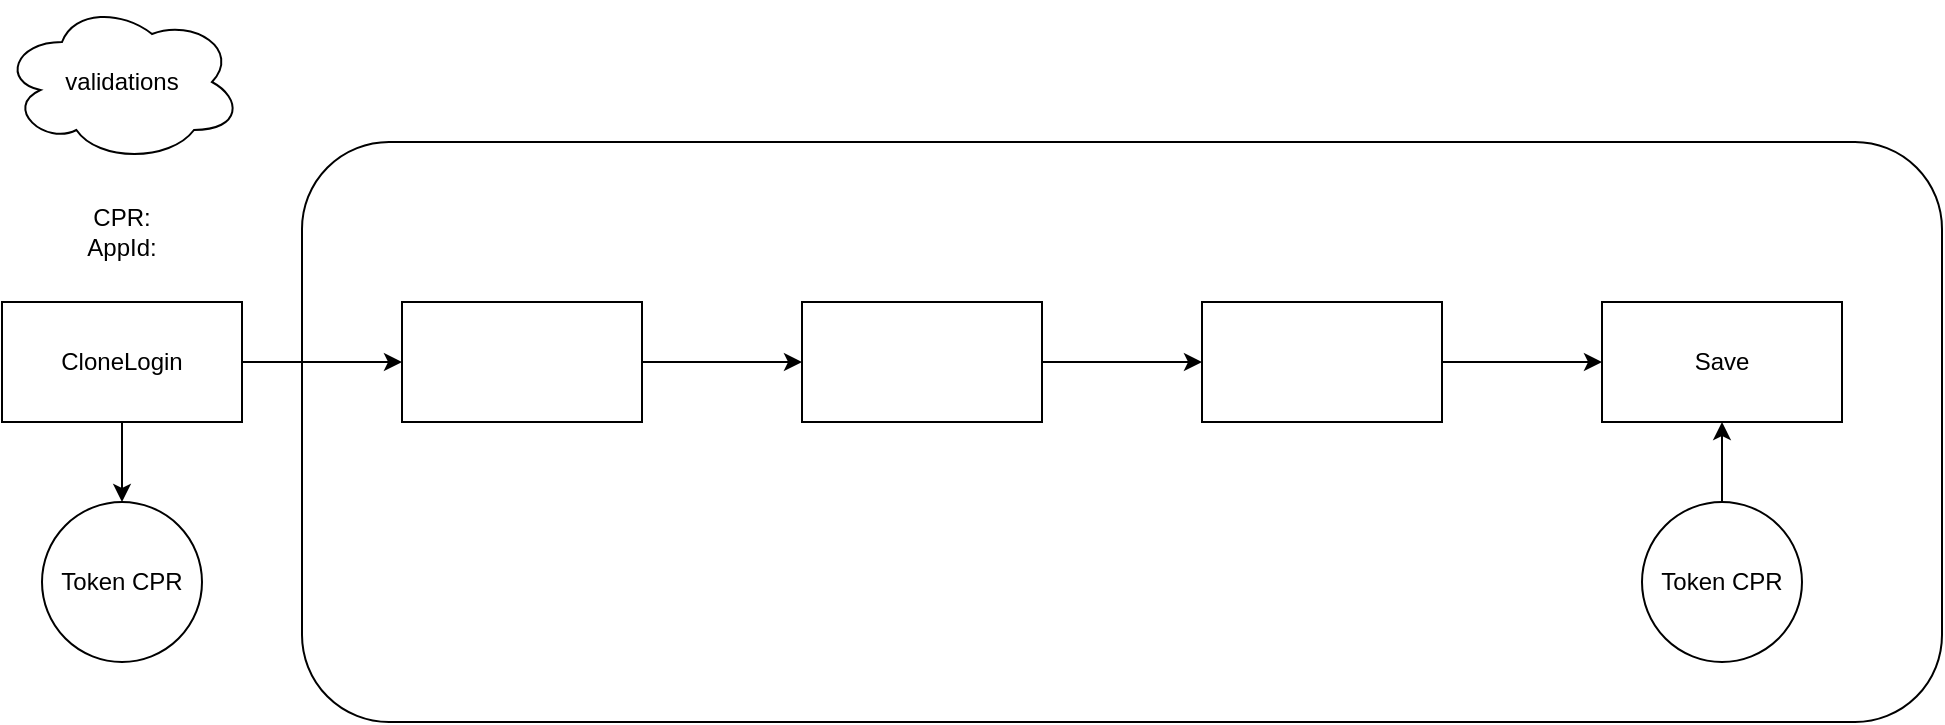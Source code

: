 <mxfile version="21.7.2" type="github">
  <diagram name="Page-1" id="j-kkiw5hQtRI1JpbH-Cw">
    <mxGraphModel dx="1434" dy="754" grid="1" gridSize="10" guides="1" tooltips="1" connect="1" arrows="1" fold="1" page="1" pageScale="1" pageWidth="2339" pageHeight="3300" math="0" shadow="0">
      <root>
        <mxCell id="0" />
        <mxCell id="1" parent="0" />
        <mxCell id="Fu96pCQnX0cPRKdTWxb7-20" value="" style="rounded=1;whiteSpace=wrap;html=1;" vertex="1" parent="1">
          <mxGeometry x="320" y="200" width="820" height="290" as="geometry" />
        </mxCell>
        <mxCell id="Fu96pCQnX0cPRKdTWxb7-5" value="" style="edgeStyle=orthogonalEdgeStyle;rounded=0;orthogonalLoop=1;jettySize=auto;html=1;" edge="1" parent="1" source="Fu96pCQnX0cPRKdTWxb7-1" target="Fu96pCQnX0cPRKdTWxb7-4">
          <mxGeometry relative="1" as="geometry" />
        </mxCell>
        <mxCell id="Fu96pCQnX0cPRKdTWxb7-14" value="" style="edgeStyle=orthogonalEdgeStyle;rounded=0;orthogonalLoop=1;jettySize=auto;html=1;" edge="1" parent="1" source="Fu96pCQnX0cPRKdTWxb7-1" target="Fu96pCQnX0cPRKdTWxb7-12">
          <mxGeometry relative="1" as="geometry" />
        </mxCell>
        <mxCell id="Fu96pCQnX0cPRKdTWxb7-1" value="CloneLogin" style="rounded=0;whiteSpace=wrap;html=1;" vertex="1" parent="1">
          <mxGeometry x="170" y="280" width="120" height="60" as="geometry" />
        </mxCell>
        <mxCell id="Fu96pCQnX0cPRKdTWxb7-2" value="CPR:&lt;br&gt;AppId:" style="text;html=1;strokeColor=none;fillColor=none;align=center;verticalAlign=middle;whiteSpace=wrap;rounded=0;" vertex="1" parent="1">
          <mxGeometry x="200" y="230" width="60" height="30" as="geometry" />
        </mxCell>
        <mxCell id="Fu96pCQnX0cPRKdTWxb7-3" value="validations" style="ellipse;shape=cloud;whiteSpace=wrap;html=1;" vertex="1" parent="1">
          <mxGeometry x="170" y="130" width="120" height="80" as="geometry" />
        </mxCell>
        <mxCell id="Fu96pCQnX0cPRKdTWxb7-7" value="" style="edgeStyle=orthogonalEdgeStyle;rounded=0;orthogonalLoop=1;jettySize=auto;html=1;" edge="1" parent="1" source="Fu96pCQnX0cPRKdTWxb7-4" target="Fu96pCQnX0cPRKdTWxb7-6">
          <mxGeometry relative="1" as="geometry" />
        </mxCell>
        <mxCell id="Fu96pCQnX0cPRKdTWxb7-4" value="" style="rounded=0;whiteSpace=wrap;html=1;" vertex="1" parent="1">
          <mxGeometry x="370" y="280" width="120" height="60" as="geometry" />
        </mxCell>
        <mxCell id="Fu96pCQnX0cPRKdTWxb7-9" value="" style="edgeStyle=orthogonalEdgeStyle;rounded=0;orthogonalLoop=1;jettySize=auto;html=1;" edge="1" parent="1" source="Fu96pCQnX0cPRKdTWxb7-6" target="Fu96pCQnX0cPRKdTWxb7-8">
          <mxGeometry relative="1" as="geometry" />
        </mxCell>
        <mxCell id="Fu96pCQnX0cPRKdTWxb7-6" value="" style="rounded=0;whiteSpace=wrap;html=1;" vertex="1" parent="1">
          <mxGeometry x="570" y="280" width="120" height="60" as="geometry" />
        </mxCell>
        <mxCell id="Fu96pCQnX0cPRKdTWxb7-11" value="" style="edgeStyle=orthogonalEdgeStyle;rounded=0;orthogonalLoop=1;jettySize=auto;html=1;" edge="1" parent="1" source="Fu96pCQnX0cPRKdTWxb7-8" target="Fu96pCQnX0cPRKdTWxb7-10">
          <mxGeometry relative="1" as="geometry" />
        </mxCell>
        <mxCell id="Fu96pCQnX0cPRKdTWxb7-8" value="" style="rounded=0;whiteSpace=wrap;html=1;" vertex="1" parent="1">
          <mxGeometry x="770" y="280" width="120" height="60" as="geometry" />
        </mxCell>
        <mxCell id="Fu96pCQnX0cPRKdTWxb7-10" value="Save" style="rounded=0;whiteSpace=wrap;html=1;" vertex="1" parent="1">
          <mxGeometry x="970" y="280" width="120" height="60" as="geometry" />
        </mxCell>
        <mxCell id="Fu96pCQnX0cPRKdTWxb7-12" value="Token CPR" style="ellipse;whiteSpace=wrap;html=1;aspect=fixed;" vertex="1" parent="1">
          <mxGeometry x="190" y="380" width="80" height="80" as="geometry" />
        </mxCell>
        <mxCell id="Fu96pCQnX0cPRKdTWxb7-19" value="" style="edgeStyle=orthogonalEdgeStyle;rounded=0;orthogonalLoop=1;jettySize=auto;html=1;" edge="1" parent="1" source="Fu96pCQnX0cPRKdTWxb7-18" target="Fu96pCQnX0cPRKdTWxb7-10">
          <mxGeometry relative="1" as="geometry" />
        </mxCell>
        <mxCell id="Fu96pCQnX0cPRKdTWxb7-18" value="Token CPR" style="ellipse;whiteSpace=wrap;html=1;aspect=fixed;" vertex="1" parent="1">
          <mxGeometry x="990" y="380" width="80" height="80" as="geometry" />
        </mxCell>
      </root>
    </mxGraphModel>
  </diagram>
</mxfile>
